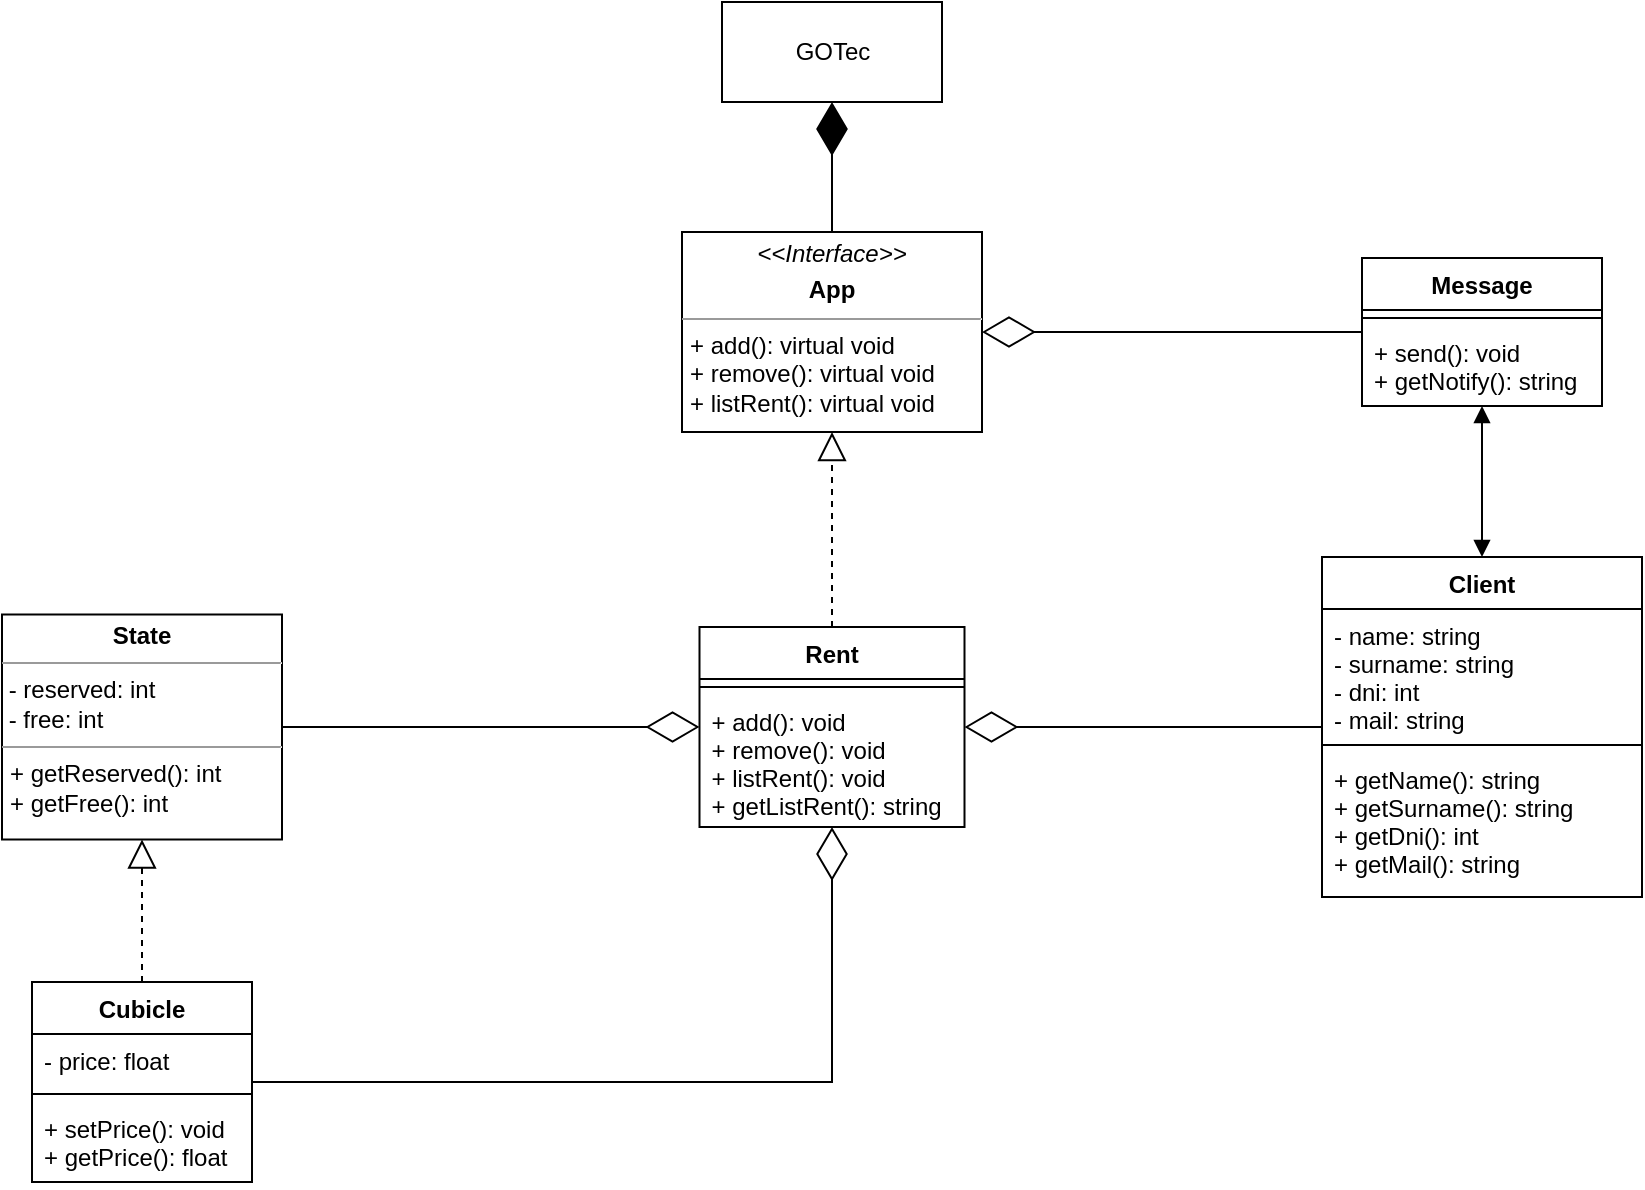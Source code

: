 <mxfile>
    <diagram id="C5RBs43oDa-KdzZeNtuy" name="Page-1">
        <mxGraphModel dx="1240" dy="613" grid="1" gridSize="10" guides="1" tooltips="1" connect="1" arrows="1" fold="1" page="1" pageScale="1" pageWidth="827" pageHeight="1169" math="0" shadow="0">
            <root>
                <mxCell id="WIyWlLk6GJQsqaUBKTNV-0"/>
                <mxCell id="WIyWlLk6GJQsqaUBKTNV-1" parent="WIyWlLk6GJQsqaUBKTNV-0"/>
                <mxCell id="uoYpTIZNNSpdWFx1ROoG-0" value="Client" style="swimlane;fontStyle=1;align=center;verticalAlign=top;childLayout=stackLayout;horizontal=1;startSize=26;horizontalStack=0;resizeParent=1;resizeParentMax=0;resizeLast=0;collapsible=1;marginBottom=0;" parent="WIyWlLk6GJQsqaUBKTNV-1" vertex="1">
                    <mxGeometry x="690" y="317.5" width="160" height="170" as="geometry"/>
                </mxCell>
                <mxCell id="uoYpTIZNNSpdWFx1ROoG-1" value="- name: string&#10;- surname: string&#10;- dni: int&#10;- mail: string&#10;" style="text;strokeColor=none;fillColor=none;align=left;verticalAlign=top;spacingLeft=4;spacingRight=4;overflow=hidden;rotatable=0;points=[[0,0.5],[1,0.5]];portConstraint=eastwest;" parent="uoYpTIZNNSpdWFx1ROoG-0" vertex="1">
                    <mxGeometry y="26" width="160" height="64" as="geometry"/>
                </mxCell>
                <mxCell id="uoYpTIZNNSpdWFx1ROoG-2" value="" style="line;strokeWidth=1;fillColor=none;align=left;verticalAlign=middle;spacingTop=-1;spacingLeft=3;spacingRight=3;rotatable=0;labelPosition=right;points=[];portConstraint=eastwest;strokeColor=inherit;" parent="uoYpTIZNNSpdWFx1ROoG-0" vertex="1">
                    <mxGeometry y="90" width="160" height="8" as="geometry"/>
                </mxCell>
                <mxCell id="uoYpTIZNNSpdWFx1ROoG-3" value="+ getName(): string&#10;+ getSurname(): string&#10;+ getDni(): int&#10;+ getMail(): string&#10;" style="text;strokeColor=none;fillColor=none;align=left;verticalAlign=top;spacingLeft=4;spacingRight=4;overflow=hidden;rotatable=0;points=[[0,0.5],[1,0.5]];portConstraint=eastwest;" parent="uoYpTIZNNSpdWFx1ROoG-0" vertex="1">
                    <mxGeometry y="98" width="160" height="72" as="geometry"/>
                </mxCell>
                <mxCell id="uoYpTIZNNSpdWFx1ROoG-12" value="&lt;div&gt;GOTec&lt;br&gt;&lt;/div&gt;" style="html=1;" parent="WIyWlLk6GJQsqaUBKTNV-1" vertex="1">
                    <mxGeometry x="390" y="40" width="110" height="50" as="geometry"/>
                </mxCell>
                <mxCell id="uoYpTIZNNSpdWFx1ROoG-13" value="&lt;p style=&quot;margin: 0px ; margin-top: 4px ; text-align: center&quot;&gt;&lt;i&gt;&amp;lt;&amp;lt;Interface&amp;gt;&amp;gt;&lt;/i&gt;&lt;/p&gt;&lt;p style=&quot;margin: 0px ; margin-top: 4px ; text-align: center&quot;&gt;&lt;b&gt;App&lt;/b&gt;&lt;/p&gt;&lt;hr size=&quot;1&quot;&gt;&lt;p style=&quot;margin: 0px ; margin-left: 4px&quot;&gt;+ add(): virtual void&lt;br&gt;+ remove(): virtual void&lt;/p&gt;&lt;p style=&quot;margin: 0px ; margin-left: 4px&quot;&gt;+ listRent(): virtual void&lt;/p&gt;" style="verticalAlign=top;align=left;overflow=fill;fontSize=12;fontFamily=Helvetica;html=1;" parent="WIyWlLk6GJQsqaUBKTNV-1" vertex="1">
                    <mxGeometry x="370" y="155" width="150" height="100" as="geometry"/>
                </mxCell>
                <mxCell id="uoYpTIZNNSpdWFx1ROoG-14" value="" style="endArrow=diamondThin;endFill=0;endSize=24;html=1;rounded=0;" parent="WIyWlLk6GJQsqaUBKTNV-1" source="uoYpTIZNNSpdWFx1ROoG-0" target="uoYpTIZNNSpdWFx1ROoG-18" edge="1">
                    <mxGeometry width="160" relative="1" as="geometry">
                        <mxPoint x="570" y="90" as="sourcePoint"/>
                        <mxPoint x="540" y="350" as="targetPoint"/>
                    </mxGeometry>
                </mxCell>
                <mxCell id="uoYpTIZNNSpdWFx1ROoG-15" value="" style="endArrow=diamondThin;endFill=1;endSize=24;html=1;rounded=0;" parent="WIyWlLk6GJQsqaUBKTNV-1" source="uoYpTIZNNSpdWFx1ROoG-13" target="uoYpTIZNNSpdWFx1ROoG-12" edge="1">
                    <mxGeometry width="160" relative="1" as="geometry">
                        <mxPoint x="470" y="320" as="sourcePoint"/>
                        <mxPoint x="630" y="320" as="targetPoint"/>
                    </mxGeometry>
                </mxCell>
                <mxCell id="uoYpTIZNNSpdWFx1ROoG-16" value="" style="endArrow=block;dashed=1;endFill=0;endSize=12;html=1;rounded=0;" parent="WIyWlLk6GJQsqaUBKTNV-1" source="uoYpTIZNNSpdWFx1ROoG-18" target="uoYpTIZNNSpdWFx1ROoG-13" edge="1">
                    <mxGeometry width="160" relative="1" as="geometry">
                        <mxPoint x="414" y="350" as="sourcePoint"/>
                        <mxPoint x="630" y="320" as="targetPoint"/>
                    </mxGeometry>
                </mxCell>
                <mxCell id="uoYpTIZNNSpdWFx1ROoG-17" value="" style="endArrow=diamondThin;endFill=0;endSize=24;html=1;rounded=0;" parent="WIyWlLk6GJQsqaUBKTNV-1" source="10" target="uoYpTIZNNSpdWFx1ROoG-18" edge="1">
                    <mxGeometry width="160" relative="1" as="geometry">
                        <mxPoint x="180" y="557" as="sourcePoint"/>
                        <mxPoint x="414" y="440" as="targetPoint"/>
                        <Array as="points">
                            <mxPoint x="445" y="580"/>
                        </Array>
                    </mxGeometry>
                </mxCell>
                <mxCell id="uoYpTIZNNSpdWFx1ROoG-18" value="Rent" style="swimlane;fontStyle=1;align=center;verticalAlign=top;childLayout=stackLayout;horizontal=1;startSize=26;horizontalStack=0;resizeParent=1;resizeParentMax=0;resizeLast=0;collapsible=1;marginBottom=0;" parent="WIyWlLk6GJQsqaUBKTNV-1" vertex="1">
                    <mxGeometry x="378.75" y="352.5" width="132.5" height="100" as="geometry"/>
                </mxCell>
                <mxCell id="uoYpTIZNNSpdWFx1ROoG-20" value="" style="line;strokeWidth=1;fillColor=none;align=left;verticalAlign=middle;spacingTop=-1;spacingLeft=3;spacingRight=3;rotatable=0;labelPosition=right;points=[];portConstraint=eastwest;strokeColor=inherit;" parent="uoYpTIZNNSpdWFx1ROoG-18" vertex="1">
                    <mxGeometry y="26" width="132.5" height="8" as="geometry"/>
                </mxCell>
                <mxCell id="uoYpTIZNNSpdWFx1ROoG-21" value="+ add(): void&#10;+ remove(): void&#10;+ listRent(): void&#10;+ getListRent(): string" style="text;strokeColor=none;fillColor=none;align=left;verticalAlign=top;spacingLeft=4;spacingRight=4;overflow=hidden;rotatable=0;points=[[0,0.5],[1,0.5]];portConstraint=eastwest;" parent="uoYpTIZNNSpdWFx1ROoG-18" vertex="1">
                    <mxGeometry y="34" width="132.5" height="66" as="geometry"/>
                </mxCell>
                <mxCell id="uoYpTIZNNSpdWFx1ROoG-22" value="&lt;p style=&quot;margin: 0px ; margin-top: 4px ; text-align: center&quot;&gt;&lt;b&gt;State&lt;/b&gt;&lt;/p&gt;&lt;hr size=&quot;1&quot;&gt;&lt;div&gt;&amp;nbsp;- reserved: int&lt;br&gt;&lt;/div&gt;&lt;div&gt;&amp;nbsp;- free: int&lt;br&gt;&lt;/div&gt;&lt;hr size=&quot;1&quot;&gt;&lt;p style=&quot;margin: 0px ; margin-left: 4px&quot;&gt;+ getReserved(): int&lt;/p&gt;&lt;p style=&quot;margin: 0px ; margin-left: 4px&quot;&gt;+ getFree(): int&lt;br&gt;&lt;/p&gt;" style="verticalAlign=top;align=left;overflow=fill;fontSize=12;fontFamily=Helvetica;html=1;" parent="WIyWlLk6GJQsqaUBKTNV-1" vertex="1">
                    <mxGeometry x="30" y="346.25" width="140" height="112.5" as="geometry"/>
                </mxCell>
                <mxCell id="uoYpTIZNNSpdWFx1ROoG-33" value="" style="endArrow=diamondThin;endFill=0;endSize=24;html=1;rounded=0;" parent="WIyWlLk6GJQsqaUBKTNV-1" source="uoYpTIZNNSpdWFx1ROoG-22" target="uoYpTIZNNSpdWFx1ROoG-18" edge="1">
                    <mxGeometry width="160" relative="1" as="geometry">
                        <mxPoint x="300" y="340" as="sourcePoint"/>
                        <mxPoint x="320" y="380" as="targetPoint"/>
                    </mxGeometry>
                </mxCell>
                <mxCell id="0" value="Message" style="swimlane;fontStyle=1;align=center;verticalAlign=top;childLayout=stackLayout;horizontal=1;startSize=26;horizontalStack=0;resizeParent=1;resizeParentMax=0;resizeLast=0;collapsible=1;marginBottom=0;" parent="WIyWlLk6GJQsqaUBKTNV-1" vertex="1">
                    <mxGeometry x="710" y="168" width="120" height="74" as="geometry"/>
                </mxCell>
                <mxCell id="2" value="" style="line;strokeWidth=1;fillColor=none;align=left;verticalAlign=middle;spacingTop=-1;spacingLeft=3;spacingRight=3;rotatable=0;labelPosition=right;points=[];portConstraint=eastwest;strokeColor=inherit;" parent="0" vertex="1">
                    <mxGeometry y="26" width="120" height="8" as="geometry"/>
                </mxCell>
                <mxCell id="3" value="+ send(): void&#10;+ getNotify(): string" style="text;strokeColor=none;fillColor=none;align=left;verticalAlign=top;spacingLeft=4;spacingRight=4;overflow=hidden;rotatable=0;points=[[0,0.5],[1,0.5]];portConstraint=eastwest;" parent="0" vertex="1">
                    <mxGeometry y="34" width="120" height="40" as="geometry"/>
                </mxCell>
                <mxCell id="4" value="" style="endArrow=diamondThin;endFill=0;endSize=24;html=1;rounded=0;" parent="WIyWlLk6GJQsqaUBKTNV-1" source="0" target="uoYpTIZNNSpdWFx1ROoG-13" edge="1">
                    <mxGeometry width="160" relative="1" as="geometry">
                        <mxPoint x="455" y="556" as="sourcePoint"/>
                        <mxPoint x="710" y="300" as="targetPoint"/>
                    </mxGeometry>
                </mxCell>
                <mxCell id="5" value="" style="endArrow=block;startArrow=block;endFill=1;startFill=1;html=1;" parent="WIyWlLk6GJQsqaUBKTNV-1" source="0" target="uoYpTIZNNSpdWFx1ROoG-0" edge="1">
                    <mxGeometry width="160" relative="1" as="geometry">
                        <mxPoint x="290" y="310" as="sourcePoint"/>
                        <mxPoint x="450" y="310" as="targetPoint"/>
                    </mxGeometry>
                </mxCell>
                <mxCell id="9" value="" style="endArrow=block;dashed=1;endFill=0;endSize=12;html=1;rounded=0;" edge="1" parent="WIyWlLk6GJQsqaUBKTNV-1" source="10" target="uoYpTIZNNSpdWFx1ROoG-22">
                    <mxGeometry width="160" relative="1" as="geometry">
                        <mxPoint x="100" y="540" as="sourcePoint"/>
                        <mxPoint x="455" y="260" as="targetPoint"/>
                    </mxGeometry>
                </mxCell>
                <mxCell id="10" value="Cubicle" style="swimlane;fontStyle=1;align=center;verticalAlign=top;childLayout=stackLayout;horizontal=1;startSize=26;horizontalStack=0;resizeParent=1;resizeParentMax=0;resizeLast=0;collapsible=1;marginBottom=0;" vertex="1" parent="WIyWlLk6GJQsqaUBKTNV-1">
                    <mxGeometry x="45" y="530" width="110" height="100" as="geometry"/>
                </mxCell>
                <mxCell id="11" value="- price: float" style="text;strokeColor=none;fillColor=none;align=left;verticalAlign=top;spacingLeft=4;spacingRight=4;overflow=hidden;rotatable=0;points=[[0,0.5],[1,0.5]];portConstraint=eastwest;" vertex="1" parent="10">
                    <mxGeometry y="26" width="110" height="26" as="geometry"/>
                </mxCell>
                <mxCell id="12" value="" style="line;strokeWidth=1;fillColor=none;align=left;verticalAlign=middle;spacingTop=-1;spacingLeft=3;spacingRight=3;rotatable=0;labelPosition=right;points=[];portConstraint=eastwest;strokeColor=inherit;" vertex="1" parent="10">
                    <mxGeometry y="52" width="110" height="8" as="geometry"/>
                </mxCell>
                <mxCell id="13" value="+ setPrice(): void&#10;+ getPrice(): float" style="text;strokeColor=none;fillColor=none;align=left;verticalAlign=top;spacingLeft=4;spacingRight=4;overflow=hidden;rotatable=0;points=[[0,0.5],[1,0.5]];portConstraint=eastwest;" vertex="1" parent="10">
                    <mxGeometry y="60" width="110" height="40" as="geometry"/>
                </mxCell>
            </root>
        </mxGraphModel>
    </diagram>
</mxfile>